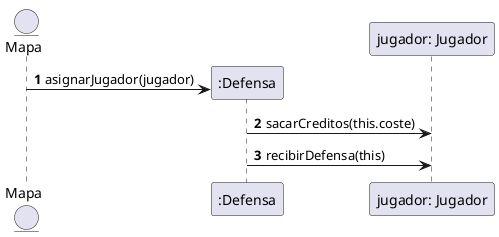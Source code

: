 @startuml
autonumber

entity Mapa
create ":Defensa"

Mapa -> ":Defensa": asignarJugador(jugador)

":Defensa" -> "jugador: Jugador": sacarCreditos(this.coste)
":Defensa" -> "jugador: Jugador": recibirDefensa(this)






@enduml